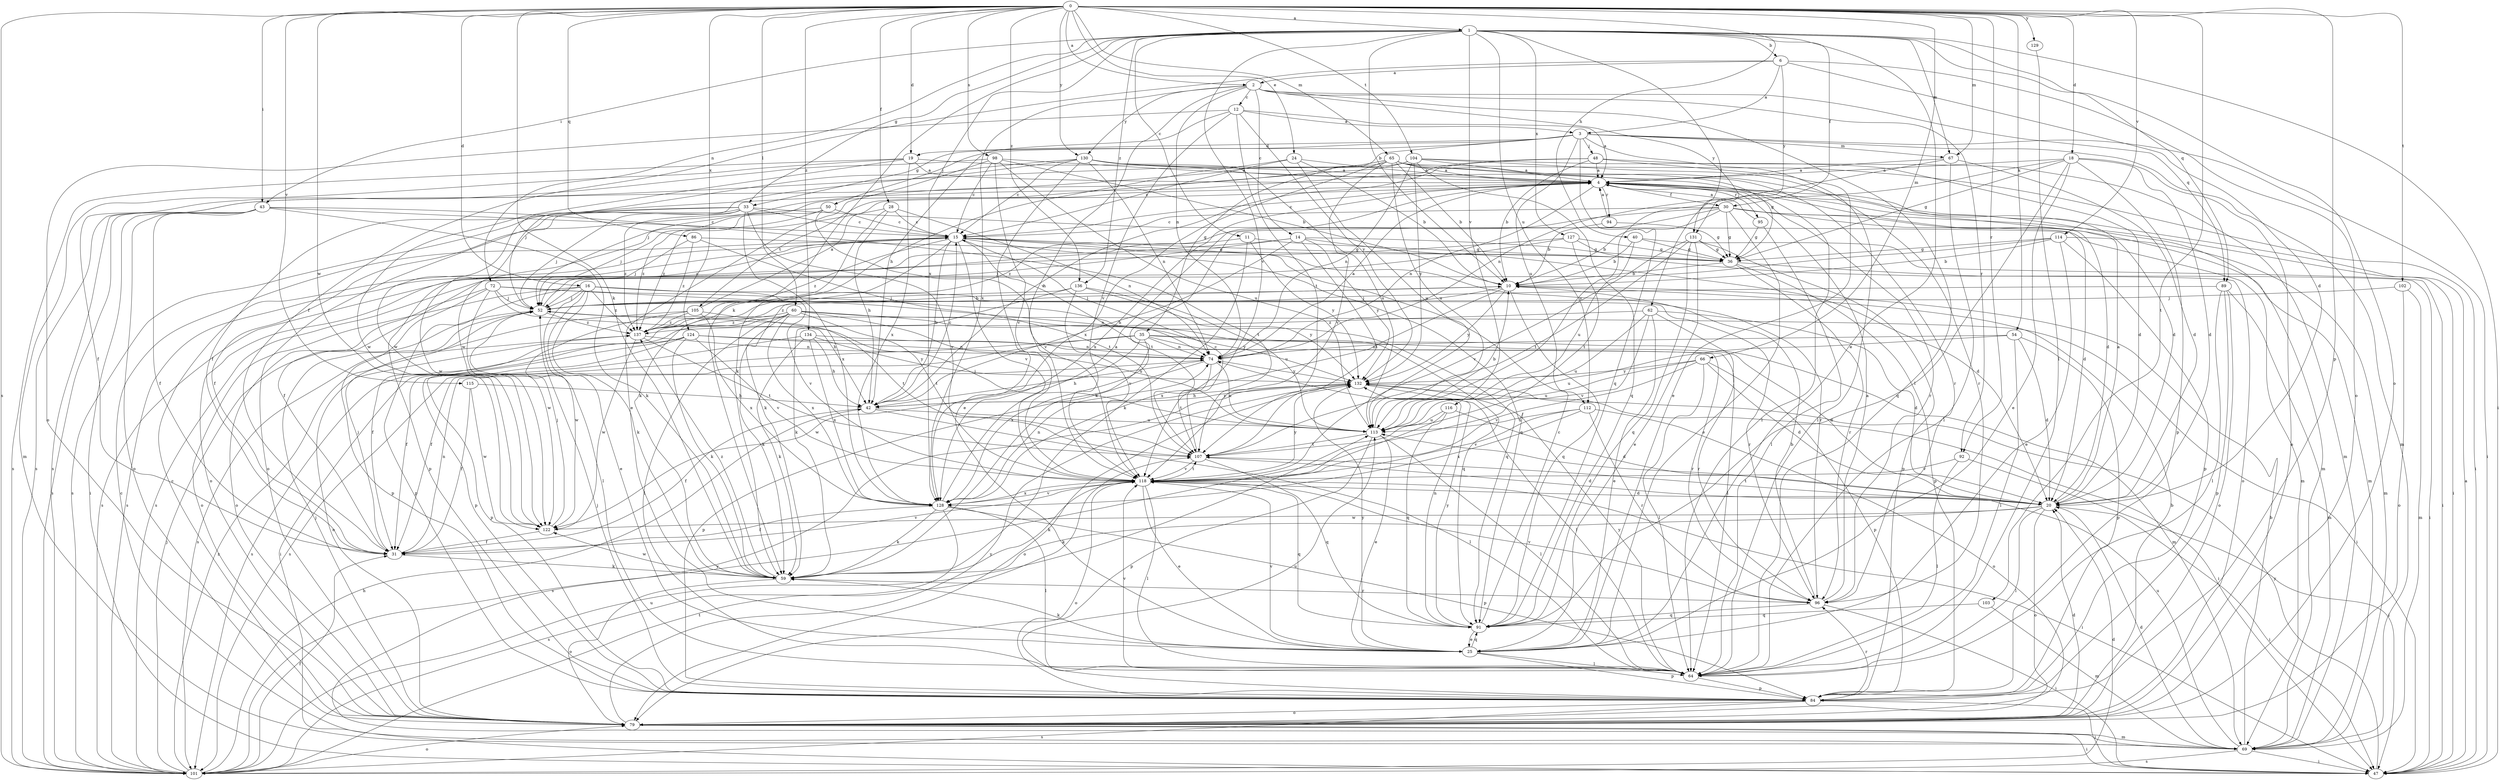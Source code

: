 strict digraph  {
0;
1;
2;
3;
4;
6;
10;
11;
12;
14;
15;
16;
18;
19;
20;
24;
25;
28;
30;
31;
33;
35;
36;
40;
42;
43;
47;
48;
50;
52;
54;
59;
60;
62;
64;
65;
66;
67;
69;
72;
74;
79;
84;
86;
89;
91;
92;
94;
95;
96;
98;
101;
102;
103;
104;
105;
107;
112;
113;
114;
115;
116;
118;
122;
124;
127;
128;
129;
130;
131;
132;
134;
136;
137;
0 -> 1  [label=a];
0 -> 2  [label=a];
0 -> 16  [label=d];
0 -> 18  [label=d];
0 -> 19  [label=d];
0 -> 24  [label=e];
0 -> 28  [label=f];
0 -> 40  [label=h];
0 -> 43  [label=i];
0 -> 54  [label=k];
0 -> 59  [label=k];
0 -> 60  [label=l];
0 -> 65  [label=m];
0 -> 66  [label=m];
0 -> 67  [label=m];
0 -> 84  [label=p];
0 -> 86  [label=q];
0 -> 92  [label=r];
0 -> 98  [label=s];
0 -> 101  [label=s];
0 -> 102  [label=t];
0 -> 103  [label=t];
0 -> 104  [label=t];
0 -> 114  [label=v];
0 -> 115  [label=v];
0 -> 122  [label=w];
0 -> 124  [label=x];
0 -> 129  [label=y];
0 -> 130  [label=y];
0 -> 134  [label=z];
0 -> 136  [label=z];
1 -> 6  [label=b];
1 -> 10  [label=b];
1 -> 11  [label=c];
1 -> 25  [label=e];
1 -> 30  [label=f];
1 -> 33  [label=g];
1 -> 43  [label=i];
1 -> 47  [label=i];
1 -> 59  [label=k];
1 -> 62  [label=l];
1 -> 67  [label=m];
1 -> 72  [label=n];
1 -> 79  [label=o];
1 -> 89  [label=q];
1 -> 112  [label=u];
1 -> 116  [label=v];
1 -> 118  [label=v];
1 -> 127  [label=x];
1 -> 128  [label=x];
1 -> 136  [label=z];
2 -> 12  [label=c];
2 -> 14  [label=c];
2 -> 64  [label=l];
2 -> 74  [label=n];
2 -> 89  [label=q];
2 -> 92  [label=r];
2 -> 118  [label=v];
2 -> 128  [label=x];
2 -> 130  [label=y];
2 -> 131  [label=y];
3 -> 19  [label=d];
3 -> 25  [label=e];
3 -> 33  [label=g];
3 -> 35  [label=g];
3 -> 47  [label=i];
3 -> 48  [label=j];
3 -> 50  [label=j];
3 -> 67  [label=m];
3 -> 69  [label=m];
3 -> 91  [label=q];
3 -> 112  [label=u];
4 -> 15  [label=c];
4 -> 20  [label=d];
4 -> 30  [label=f];
4 -> 69  [label=m];
4 -> 74  [label=n];
4 -> 94  [label=r];
4 -> 95  [label=r];
4 -> 96  [label=r];
4 -> 105  [label=t];
4 -> 128  [label=x];
6 -> 2  [label=a];
6 -> 3  [label=a];
6 -> 20  [label=d];
6 -> 31  [label=f];
6 -> 79  [label=o];
6 -> 131  [label=y];
10 -> 52  [label=j];
10 -> 91  [label=q];
10 -> 128  [label=x];
10 -> 132  [label=y];
10 -> 137  [label=z];
11 -> 36  [label=g];
11 -> 59  [label=k];
11 -> 101  [label=s];
11 -> 132  [label=y];
12 -> 3  [label=a];
12 -> 4  [label=a];
12 -> 42  [label=h];
12 -> 79  [label=o];
12 -> 107  [label=t];
12 -> 118  [label=v];
12 -> 132  [label=y];
14 -> 20  [label=d];
14 -> 36  [label=g];
14 -> 42  [label=h];
14 -> 52  [label=j];
14 -> 79  [label=o];
14 -> 107  [label=t];
14 -> 132  [label=y];
15 -> 36  [label=g];
15 -> 42  [label=h];
15 -> 59  [label=k];
15 -> 84  [label=p];
15 -> 91  [label=q];
15 -> 96  [label=r];
15 -> 107  [label=t];
15 -> 118  [label=v];
15 -> 137  [label=z];
16 -> 25  [label=e];
16 -> 52  [label=j];
16 -> 59  [label=k];
16 -> 64  [label=l];
16 -> 79  [label=o];
16 -> 84  [label=p];
16 -> 96  [label=r];
16 -> 118  [label=v];
16 -> 137  [label=z];
18 -> 4  [label=a];
18 -> 20  [label=d];
18 -> 25  [label=e];
18 -> 36  [label=g];
18 -> 74  [label=n];
18 -> 79  [label=o];
18 -> 84  [label=p];
18 -> 91  [label=q];
19 -> 4  [label=a];
19 -> 69  [label=m];
19 -> 96  [label=r];
19 -> 101  [label=s];
19 -> 122  [label=w];
19 -> 128  [label=x];
20 -> 4  [label=a];
20 -> 47  [label=i];
20 -> 59  [label=k];
20 -> 64  [label=l];
20 -> 79  [label=o];
20 -> 107  [label=t];
20 -> 122  [label=w];
24 -> 4  [label=a];
24 -> 10  [label=b];
24 -> 15  [label=c];
24 -> 59  [label=k];
24 -> 113  [label=u];
25 -> 59  [label=k];
25 -> 64  [label=l];
25 -> 84  [label=p];
25 -> 91  [label=q];
25 -> 118  [label=v];
25 -> 132  [label=y];
28 -> 15  [label=c];
28 -> 42  [label=h];
28 -> 59  [label=k];
28 -> 74  [label=n];
28 -> 137  [label=z];
30 -> 10  [label=b];
30 -> 15  [label=c];
30 -> 20  [label=d];
30 -> 25  [label=e];
30 -> 36  [label=g];
30 -> 47  [label=i];
30 -> 59  [label=k];
30 -> 69  [label=m];
30 -> 137  [label=z];
31 -> 52  [label=j];
31 -> 59  [label=k];
31 -> 74  [label=n];
31 -> 118  [label=v];
33 -> 15  [label=c];
33 -> 52  [label=j];
33 -> 69  [label=m];
33 -> 79  [label=o];
33 -> 101  [label=s];
33 -> 118  [label=v];
33 -> 122  [label=w];
33 -> 128  [label=x];
33 -> 137  [label=z];
35 -> 20  [label=d];
35 -> 31  [label=f];
35 -> 69  [label=m];
35 -> 74  [label=n];
35 -> 96  [label=r];
35 -> 101  [label=s];
35 -> 122  [label=w];
35 -> 128  [label=x];
36 -> 10  [label=b];
36 -> 47  [label=i];
36 -> 84  [label=p];
36 -> 96  [label=r];
40 -> 10  [label=b];
40 -> 36  [label=g];
40 -> 47  [label=i];
40 -> 113  [label=u];
42 -> 15  [label=c];
42 -> 31  [label=f];
42 -> 64  [label=l];
42 -> 113  [label=u];
42 -> 132  [label=y];
43 -> 15  [label=c];
43 -> 31  [label=f];
43 -> 47  [label=i];
43 -> 59  [label=k];
43 -> 79  [label=o];
43 -> 101  [label=s];
43 -> 107  [label=t];
47 -> 4  [label=a];
47 -> 132  [label=y];
48 -> 4  [label=a];
48 -> 10  [label=b];
48 -> 31  [label=f];
48 -> 42  [label=h];
48 -> 64  [label=l];
48 -> 69  [label=m];
50 -> 15  [label=c];
50 -> 31  [label=f];
50 -> 52  [label=j];
50 -> 118  [label=v];
50 -> 137  [label=z];
52 -> 10  [label=b];
52 -> 15  [label=c];
52 -> 47  [label=i];
52 -> 137  [label=z];
54 -> 20  [label=d];
54 -> 64  [label=l];
54 -> 74  [label=n];
54 -> 84  [label=p];
54 -> 113  [label=u];
59 -> 79  [label=o];
59 -> 96  [label=r];
59 -> 122  [label=w];
59 -> 137  [label=z];
60 -> 31  [label=f];
60 -> 59  [label=k];
60 -> 64  [label=l];
60 -> 84  [label=p];
60 -> 91  [label=q];
60 -> 107  [label=t];
60 -> 113  [label=u];
60 -> 128  [label=x];
60 -> 132  [label=y];
60 -> 137  [label=z];
62 -> 20  [label=d];
62 -> 25  [label=e];
62 -> 64  [label=l];
62 -> 113  [label=u];
62 -> 118  [label=v];
62 -> 137  [label=z];
64 -> 84  [label=p];
64 -> 118  [label=v];
64 -> 132  [label=y];
65 -> 4  [label=a];
65 -> 10  [label=b];
65 -> 20  [label=d];
65 -> 36  [label=g];
65 -> 47  [label=i];
65 -> 52  [label=j];
65 -> 101  [label=s];
65 -> 113  [label=u];
65 -> 118  [label=v];
65 -> 128  [label=x];
66 -> 20  [label=d];
66 -> 64  [label=l];
66 -> 84  [label=p];
66 -> 113  [label=u];
66 -> 118  [label=v];
66 -> 132  [label=y];
67 -> 4  [label=a];
67 -> 20  [label=d];
67 -> 64  [label=l];
67 -> 113  [label=u];
69 -> 10  [label=b];
69 -> 15  [label=c];
69 -> 20  [label=d];
69 -> 47  [label=i];
69 -> 101  [label=s];
69 -> 113  [label=u];
69 -> 132  [label=y];
72 -> 42  [label=h];
72 -> 52  [label=j];
72 -> 74  [label=n];
72 -> 79  [label=o];
72 -> 84  [label=p];
72 -> 91  [label=q];
72 -> 122  [label=w];
74 -> 4  [label=a];
74 -> 42  [label=h];
74 -> 84  [label=p];
74 -> 107  [label=t];
74 -> 113  [label=u];
74 -> 132  [label=y];
79 -> 10  [label=b];
79 -> 15  [label=c];
79 -> 20  [label=d];
79 -> 47  [label=i];
79 -> 52  [label=j];
79 -> 69  [label=m];
79 -> 132  [label=y];
84 -> 47  [label=i];
84 -> 52  [label=j];
84 -> 79  [label=o];
84 -> 96  [label=r];
84 -> 101  [label=s];
84 -> 113  [label=u];
86 -> 36  [label=g];
86 -> 52  [label=j];
86 -> 107  [label=t];
86 -> 137  [label=z];
89 -> 52  [label=j];
89 -> 64  [label=l];
89 -> 69  [label=m];
89 -> 79  [label=o];
89 -> 84  [label=p];
91 -> 15  [label=c];
91 -> 25  [label=e];
91 -> 74  [label=n];
91 -> 132  [label=y];
92 -> 47  [label=i];
92 -> 64  [label=l];
92 -> 118  [label=v];
94 -> 4  [label=a];
94 -> 10  [label=b];
94 -> 36  [label=g];
95 -> 4  [label=a];
95 -> 36  [label=g];
95 -> 64  [label=l];
96 -> 4  [label=a];
96 -> 10  [label=b];
96 -> 47  [label=i];
96 -> 91  [label=q];
96 -> 118  [label=v];
98 -> 4  [label=a];
98 -> 10  [label=b];
98 -> 15  [label=c];
98 -> 25  [label=e];
98 -> 31  [label=f];
98 -> 113  [label=u];
98 -> 118  [label=v];
101 -> 20  [label=d];
101 -> 31  [label=f];
101 -> 42  [label=h];
101 -> 52  [label=j];
101 -> 79  [label=o];
101 -> 107  [label=t];
101 -> 113  [label=u];
101 -> 137  [label=z];
102 -> 52  [label=j];
102 -> 69  [label=m];
102 -> 79  [label=o];
103 -> 69  [label=m];
103 -> 91  [label=q];
104 -> 4  [label=a];
104 -> 20  [label=d];
104 -> 74  [label=n];
104 -> 91  [label=q];
104 -> 96  [label=r];
104 -> 101  [label=s];
104 -> 122  [label=w];
104 -> 132  [label=y];
105 -> 4  [label=a];
105 -> 101  [label=s];
105 -> 107  [label=t];
105 -> 122  [label=w];
105 -> 128  [label=x];
105 -> 137  [label=z];
107 -> 15  [label=c];
107 -> 20  [label=d];
107 -> 91  [label=q];
107 -> 118  [label=v];
112 -> 79  [label=o];
112 -> 96  [label=r];
112 -> 113  [label=u];
112 -> 118  [label=v];
112 -> 128  [label=x];
113 -> 10  [label=b];
113 -> 25  [label=e];
113 -> 52  [label=j];
113 -> 64  [label=l];
113 -> 84  [label=p];
113 -> 107  [label=t];
114 -> 10  [label=b];
114 -> 25  [label=e];
114 -> 36  [label=g];
114 -> 69  [label=m];
114 -> 84  [label=p];
114 -> 101  [label=s];
115 -> 31  [label=f];
115 -> 42  [label=h];
115 -> 122  [label=w];
116 -> 20  [label=d];
116 -> 91  [label=q];
116 -> 101  [label=s];
116 -> 113  [label=u];
118 -> 20  [label=d];
118 -> 25  [label=e];
118 -> 47  [label=i];
118 -> 59  [label=k];
118 -> 64  [label=l];
118 -> 79  [label=o];
118 -> 91  [label=q];
118 -> 107  [label=t];
118 -> 128  [label=x];
118 -> 132  [label=y];
122 -> 31  [label=f];
122 -> 52  [label=j];
124 -> 31  [label=f];
124 -> 47  [label=i];
124 -> 59  [label=k];
124 -> 74  [label=n];
124 -> 96  [label=r];
124 -> 101  [label=s];
124 -> 118  [label=v];
127 -> 31  [label=f];
127 -> 36  [label=g];
127 -> 79  [label=o];
127 -> 101  [label=s];
127 -> 107  [label=t];
128 -> 4  [label=a];
128 -> 31  [label=f];
128 -> 59  [label=k];
128 -> 64  [label=l];
128 -> 74  [label=n];
128 -> 84  [label=p];
128 -> 101  [label=s];
128 -> 118  [label=v];
129 -> 64  [label=l];
130 -> 4  [label=a];
130 -> 15  [label=c];
130 -> 25  [label=e];
130 -> 52  [label=j];
130 -> 64  [label=l];
130 -> 74  [label=n];
130 -> 113  [label=u];
130 -> 122  [label=w];
131 -> 25  [label=e];
131 -> 36  [label=g];
131 -> 84  [label=p];
131 -> 91  [label=q];
131 -> 107  [label=t];
131 -> 118  [label=v];
132 -> 42  [label=h];
132 -> 47  [label=i];
132 -> 64  [label=l];
132 -> 79  [label=o];
134 -> 42  [label=h];
134 -> 59  [label=k];
134 -> 74  [label=n];
134 -> 84  [label=p];
134 -> 128  [label=x];
134 -> 132  [label=y];
136 -> 52  [label=j];
136 -> 59  [label=k];
136 -> 113  [label=u];
136 -> 118  [label=v];
136 -> 132  [label=y];
137 -> 74  [label=n];
137 -> 79  [label=o];
137 -> 107  [label=t];
137 -> 122  [label=w];
}
